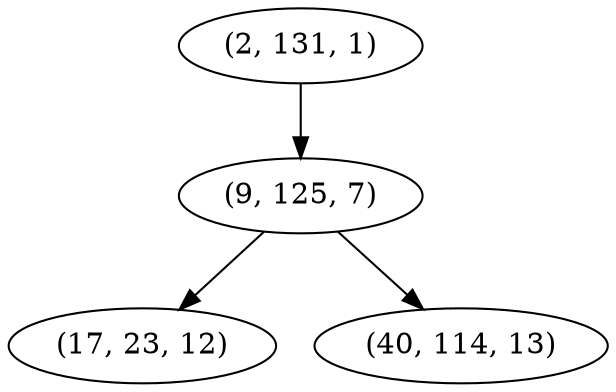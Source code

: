 digraph tree {
    "(2, 131, 1)";
    "(9, 125, 7)";
    "(17, 23, 12)";
    "(40, 114, 13)";
    "(2, 131, 1)" -> "(9, 125, 7)";
    "(9, 125, 7)" -> "(17, 23, 12)";
    "(9, 125, 7)" -> "(40, 114, 13)";
}
